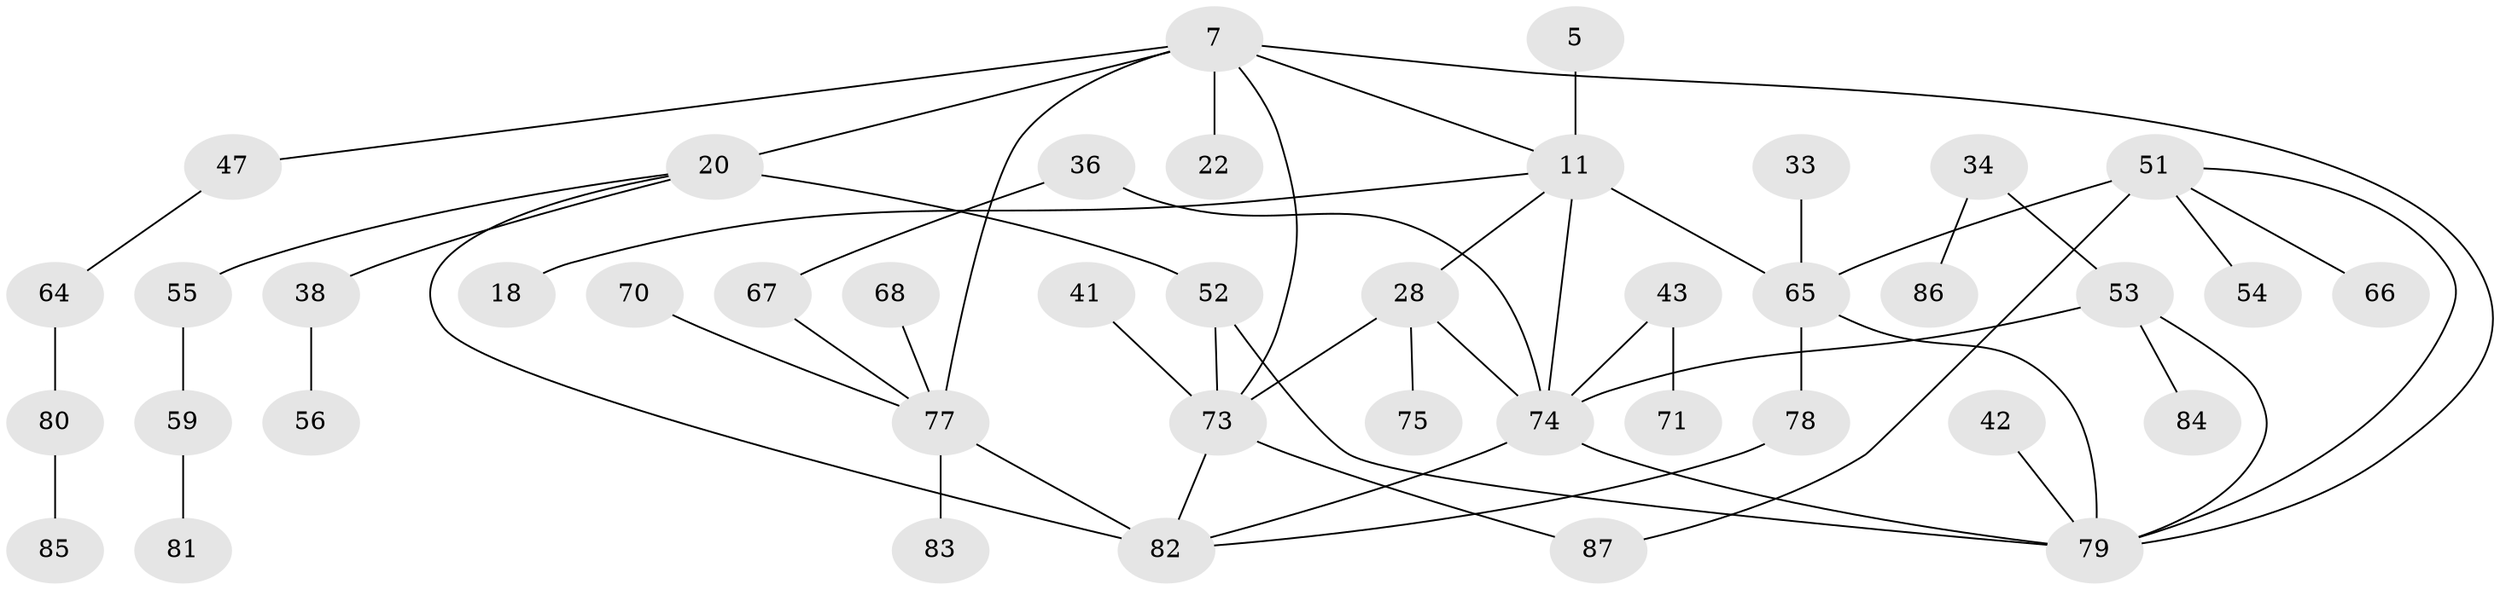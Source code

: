 // original degree distribution, {8: 0.022988505747126436, 5: 0.034482758620689655, 2: 0.3448275862068966, 1: 0.22988505747126436, 3: 0.20689655172413793, 4: 0.13793103448275862, 7: 0.011494252873563218, 6: 0.011494252873563218}
// Generated by graph-tools (version 1.1) at 2025/42/03/09/25 04:42:33]
// undirected, 43 vertices, 56 edges
graph export_dot {
graph [start="1"]
  node [color=gray90,style=filled];
  5;
  7 [super="+4"];
  11 [super="+1"];
  18;
  20 [super="+19"];
  22;
  28;
  33;
  34;
  36;
  38;
  41;
  42;
  43;
  47;
  51 [super="+6"];
  52 [super="+44"];
  53 [super="+23+40"];
  54;
  55;
  56;
  59;
  64;
  65 [super="+63+31"];
  66;
  67;
  68;
  70;
  71;
  73 [super="+69"];
  74 [super="+62+60+72"];
  75;
  77 [super="+37+58+48"];
  78 [super="+57"];
  79 [super="+35+32+76"];
  80;
  81;
  82 [super="+46+61"];
  83;
  84;
  85;
  86;
  87;
  5 -- 11;
  7 -- 73 [weight=2];
  7 -- 20 [weight=2];
  7 -- 11;
  7 -- 47;
  7 -- 22;
  7 -- 77;
  7 -- 79;
  11 -- 28;
  11 -- 18;
  11 -- 65 [weight=2];
  11 -- 74 [weight=3];
  20 -- 38;
  20 -- 55;
  20 -- 52;
  20 -- 82;
  28 -- 75;
  28 -- 73;
  28 -- 74;
  33 -- 65;
  34 -- 86;
  34 -- 53;
  36 -- 67;
  36 -- 74;
  38 -- 56;
  41 -- 73;
  42 -- 79;
  43 -- 71;
  43 -- 74;
  47 -- 64;
  51 -- 65 [weight=2];
  51 -- 87;
  51 -- 66;
  51 -- 54;
  51 -- 79;
  52 -- 73;
  52 -- 79;
  53 -- 84;
  53 -- 79 [weight=3];
  53 -- 74;
  55 -- 59;
  59 -- 81;
  64 -- 80;
  65 -- 79 [weight=2];
  65 -- 78;
  67 -- 77;
  68 -- 77;
  70 -- 77;
  73 -- 87;
  73 -- 82;
  74 -- 79 [weight=4];
  74 -- 82;
  77 -- 83;
  77 -- 82 [weight=2];
  78 -- 82;
  80 -- 85;
}
